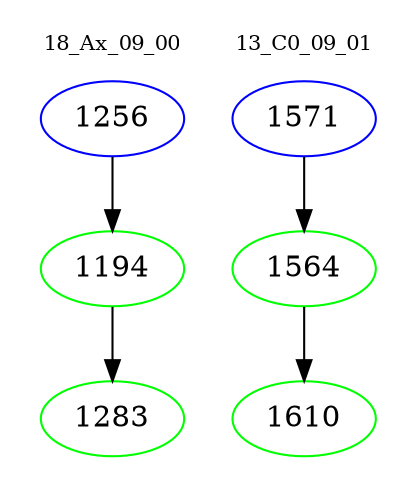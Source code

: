 digraph{
subgraph cluster_0 {
color = white
label = "18_Ax_09_00";
fontsize=10;
T0_1256 [label="1256", color="blue"]
T0_1256 -> T0_1194 [color="black"]
T0_1194 [label="1194", color="green"]
T0_1194 -> T0_1283 [color="black"]
T0_1283 [label="1283", color="green"]
}
subgraph cluster_1 {
color = white
label = "13_C0_09_01";
fontsize=10;
T1_1571 [label="1571", color="blue"]
T1_1571 -> T1_1564 [color="black"]
T1_1564 [label="1564", color="green"]
T1_1564 -> T1_1610 [color="black"]
T1_1610 [label="1610", color="green"]
}
}
